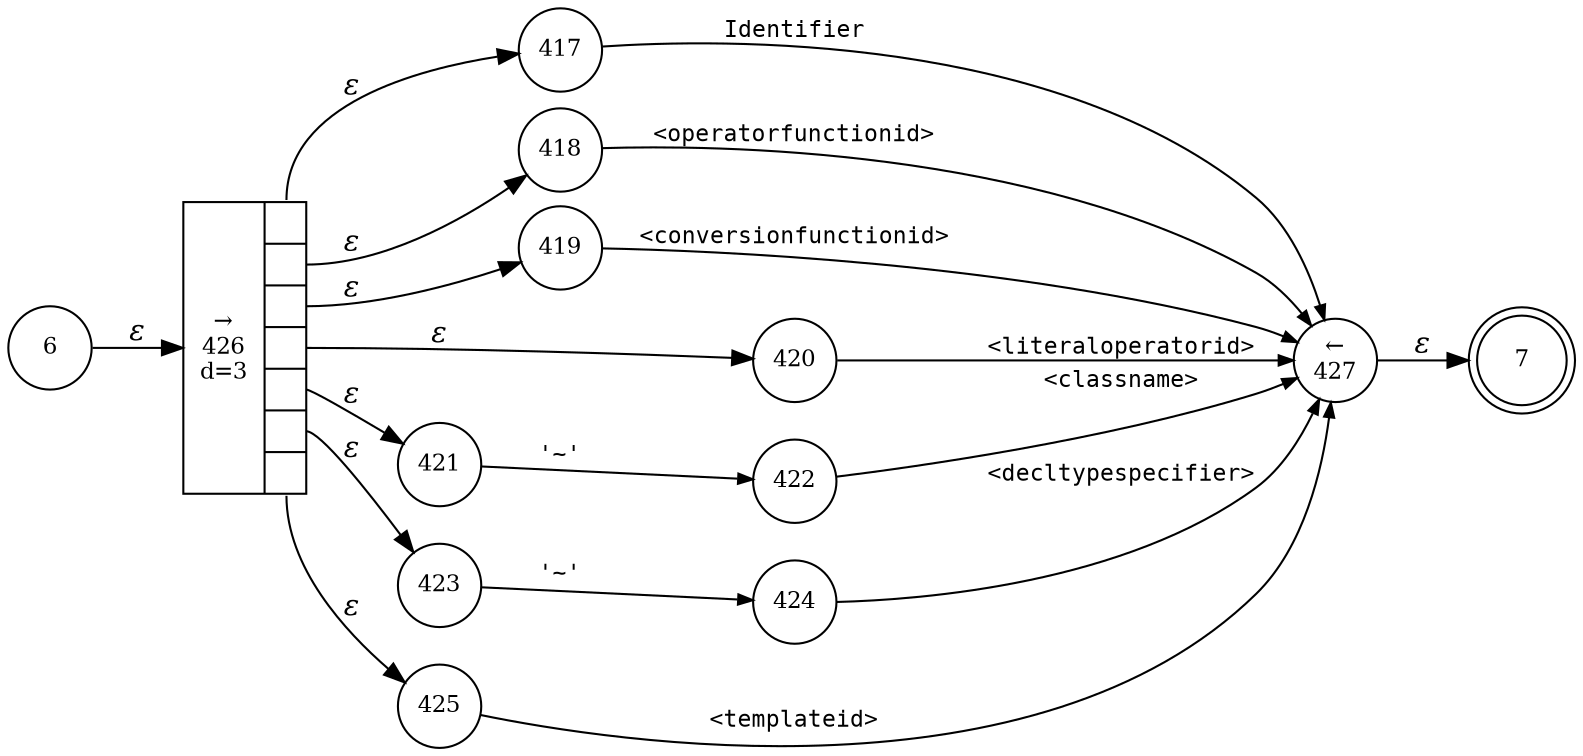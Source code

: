 digraph ATN {
rankdir=LR;
s7[fontsize=11, label="7", shape=doublecircle, fixedsize=true, width=.6];
s417[fontsize=11,label="417", shape=circle, fixedsize=true, width=.55, peripheries=1];
s418[fontsize=11,label="418", shape=circle, fixedsize=true, width=.55, peripheries=1];
s419[fontsize=11,label="419", shape=circle, fixedsize=true, width=.55, peripheries=1];
s420[fontsize=11,label="420", shape=circle, fixedsize=true, width=.55, peripheries=1];
s421[fontsize=11,label="421", shape=circle, fixedsize=true, width=.55, peripheries=1];
s6[fontsize=11,label="6", shape=circle, fixedsize=true, width=.55, peripheries=1];
s422[fontsize=11,label="422", shape=circle, fixedsize=true, width=.55, peripheries=1];
s423[fontsize=11,label="423", shape=circle, fixedsize=true, width=.55, peripheries=1];
s424[fontsize=11,label="424", shape=circle, fixedsize=true, width=.55, peripheries=1];
s425[fontsize=11,label="425", shape=circle, fixedsize=true, width=.55, peripheries=1];
s426[fontsize=11,label="{&rarr;\n426\nd=3|{<p0>|<p1>|<p2>|<p3>|<p4>|<p5>|<p6>}}", shape=record, fixedsize=false, peripheries=1];
s427[fontsize=11,label="&larr;\n427", shape=circle, fixedsize=true, width=.55, peripheries=1];
s6 -> s426 [fontname="Times-Italic", label="&epsilon;"];
s426:p0 -> s417 [fontname="Times-Italic", label="&epsilon;"];
s426:p1 -> s418 [fontname="Times-Italic", label="&epsilon;"];
s426:p2 -> s419 [fontname="Times-Italic", label="&epsilon;"];
s426:p3 -> s420 [fontname="Times-Italic", label="&epsilon;"];
s426:p4 -> s421 [fontname="Times-Italic", label="&epsilon;"];
s426:p5 -> s423 [fontname="Times-Italic", label="&epsilon;"];
s426:p6 -> s425 [fontname="Times-Italic", label="&epsilon;"];
s417 -> s427 [fontsize=11, fontname="Courier", arrowsize=.7, label = "Identifier", arrowhead = normal];
s418 -> s427 [fontsize=11, fontname="Courier", arrowsize=.7, label = "<operatorfunctionid>", arrowhead = normal];
s419 -> s427 [fontsize=11, fontname="Courier", arrowsize=.7, label = "<conversionfunctionid>", arrowhead = normal];
s420 -> s427 [fontsize=11, fontname="Courier", arrowsize=.7, label = "<literaloperatorid>", arrowhead = normal];
s421 -> s422 [fontsize=11, fontname="Courier", arrowsize=.7, label = "'~'", arrowhead = normal];
s423 -> s424 [fontsize=11, fontname="Courier", arrowsize=.7, label = "'~'", arrowhead = normal];
s425 -> s427 [fontsize=11, fontname="Courier", arrowsize=.7, label = "<templateid>", arrowhead = normal];
s427 -> s7 [fontname="Times-Italic", label="&epsilon;"];
s422 -> s427 [fontsize=11, fontname="Courier", arrowsize=.7, label = "<classname>", arrowhead = normal];
s424 -> s427 [fontsize=11, fontname="Courier", arrowsize=.7, label = "<decltypespecifier>", arrowhead = normal];
}